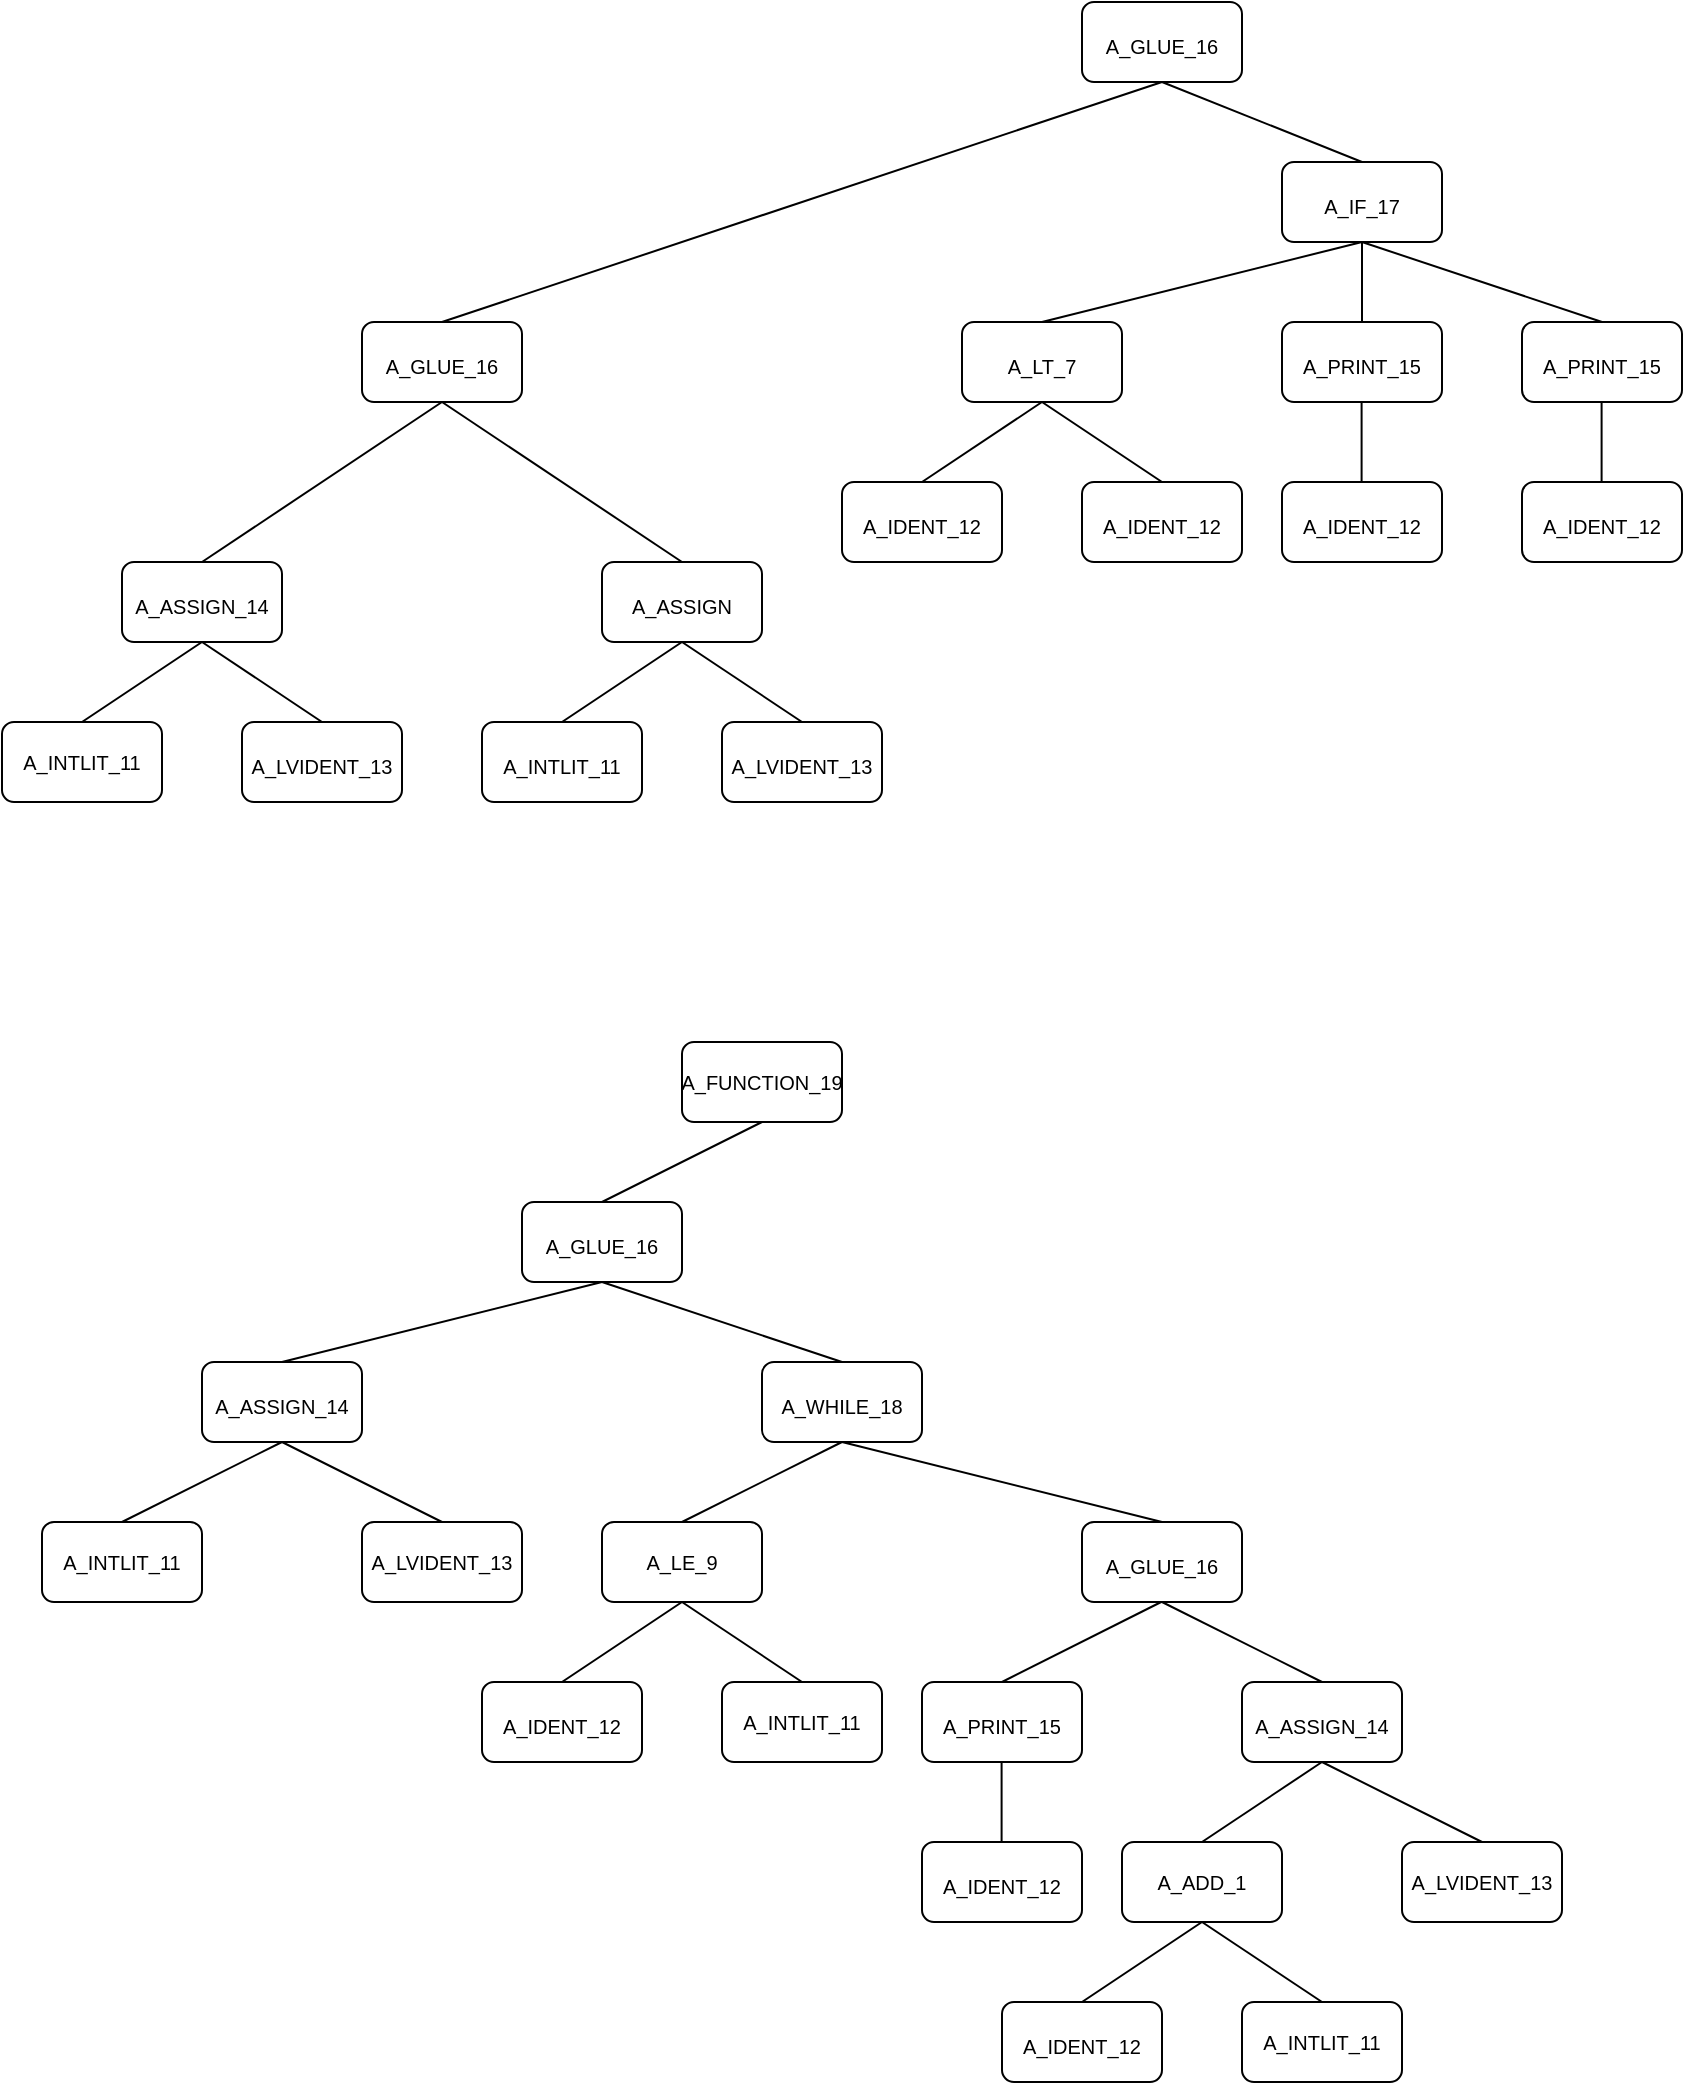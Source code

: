 <mxfile version="21.7.2" type="github">
  <diagram name="第 1 页" id="xP9abSUtIkvkSNLEg5dz">
    <mxGraphModel dx="-1680" dy="-53" grid="1" gridSize="10" guides="1" tooltips="1" connect="1" arrows="1" fold="1" page="0" pageScale="1" pageWidth="827" pageHeight="1169" math="0" shadow="0">
      <root>
        <mxCell id="0" />
        <mxCell id="1" parent="0" />
        <mxCell id="8e8UL9VZ8Oz_HZpOVkfp-1" value="A_INTLIT_11" style="rounded=1;whiteSpace=wrap;html=1;fontSize=10;align=center;verticalAlign=middle;" parent="1" vertex="1">
          <mxGeometry x="2740" y="1040" width="80" height="40" as="geometry" />
        </mxCell>
        <mxCell id="8e8UL9VZ8Oz_HZpOVkfp-2" value="&lt;font style=&quot;font-size: 10px;&quot;&gt;A_LVIDENT_13&lt;/font&gt;" style="rounded=1;whiteSpace=wrap;html=1;fontSize=16;align=center;" parent="1" vertex="1">
          <mxGeometry x="2860" y="1040" width="80" height="40" as="geometry" />
        </mxCell>
        <mxCell id="8e8UL9VZ8Oz_HZpOVkfp-3" value="&lt;font style=&quot;font-size: 10px;&quot;&gt;A_ASSIGN_14&lt;/font&gt;" style="rounded=1;whiteSpace=wrap;html=1;fontSize=16;" parent="1" vertex="1">
          <mxGeometry x="2800" y="960" width="80" height="40" as="geometry" />
        </mxCell>
        <mxCell id="8e8UL9VZ8Oz_HZpOVkfp-4" value="" style="endArrow=none;html=1;rounded=1;fontSize=12;startSize=8;endSize=8;edgeStyle=none;curved=1;entryX=0.5;entryY=0;entryDx=0;entryDy=0;exitX=0.5;exitY=1;exitDx=0;exitDy=0;" parent="1" source="8e8UL9VZ8Oz_HZpOVkfp-3" target="8e8UL9VZ8Oz_HZpOVkfp-2" edge="1">
          <mxGeometry width="50" height="50" relative="1" as="geometry">
            <mxPoint x="2870" y="1070" as="sourcePoint" />
            <mxPoint x="2950" y="1030" as="targetPoint" />
          </mxGeometry>
        </mxCell>
        <mxCell id="8e8UL9VZ8Oz_HZpOVkfp-5" value="" style="endArrow=none;html=1;rounded=1;fontSize=12;startSize=8;endSize=8;edgeStyle=none;curved=1;entryX=0.5;entryY=1;entryDx=0;entryDy=0;" parent="1" target="8e8UL9VZ8Oz_HZpOVkfp-9" edge="1">
          <mxGeometry width="50" height="50" relative="1" as="geometry">
            <mxPoint x="2840.0" y="960" as="sourcePoint" />
            <mxPoint x="2960.0" y="920" as="targetPoint" />
          </mxGeometry>
        </mxCell>
        <mxCell id="8e8UL9VZ8Oz_HZpOVkfp-6" value="&lt;font style=&quot;font-size: 10px;&quot;&gt;A_INTLIT_11&lt;/font&gt;" style="rounded=1;whiteSpace=wrap;html=1;fontSize=16;" parent="1" vertex="1">
          <mxGeometry x="2980" y="1040" width="80" height="40" as="geometry" />
        </mxCell>
        <mxCell id="8e8UL9VZ8Oz_HZpOVkfp-7" value="" style="endArrow=none;html=1;rounded=1;fontSize=12;startSize=8;endSize=8;edgeStyle=none;curved=1;entryX=0.5;entryY=0;entryDx=0;entryDy=0;" parent="1" edge="1">
          <mxGeometry width="50" height="50" relative="1" as="geometry">
            <mxPoint x="2960" y="880" as="sourcePoint" />
            <mxPoint x="3080" y="960" as="targetPoint" />
          </mxGeometry>
        </mxCell>
        <mxCell id="8e8UL9VZ8Oz_HZpOVkfp-8" value="" style="endArrow=none;html=1;rounded=1;fontSize=12;startSize=8;endSize=8;edgeStyle=none;curved=1;exitX=0.5;exitY=0;exitDx=0;exitDy=0;" parent="1" source="8e8UL9VZ8Oz_HZpOVkfp-1" edge="1">
          <mxGeometry width="50" height="50" relative="1" as="geometry">
            <mxPoint x="2850" y="1010" as="sourcePoint" />
            <mxPoint x="2840" y="1000" as="targetPoint" />
          </mxGeometry>
        </mxCell>
        <mxCell id="8e8UL9VZ8Oz_HZpOVkfp-9" value="&lt;span style=&quot;font-size: 10px;&quot;&gt;A_GLUE_16&lt;/span&gt;" style="rounded=1;whiteSpace=wrap;html=1;fontSize=16;" parent="1" vertex="1">
          <mxGeometry x="2920" y="840" width="80" height="40" as="geometry" />
        </mxCell>
        <mxCell id="8e8UL9VZ8Oz_HZpOVkfp-10" value="&lt;font style=&quot;font-size: 10px;&quot;&gt;A_ASSIGN&lt;/font&gt;" style="rounded=1;whiteSpace=wrap;html=1;fontSize=16;" parent="1" vertex="1">
          <mxGeometry x="3040" y="960" width="80" height="40" as="geometry" />
        </mxCell>
        <mxCell id="8e8UL9VZ8Oz_HZpOVkfp-11" value="" style="endArrow=none;html=1;rounded=1;fontSize=12;startSize=8;endSize=8;edgeStyle=none;curved=1;exitX=0.5;exitY=0;exitDx=0;exitDy=0;" parent="1" edge="1">
          <mxGeometry width="50" height="50" relative="1" as="geometry">
            <mxPoint x="3020" y="1040" as="sourcePoint" />
            <mxPoint x="3080" y="1000" as="targetPoint" />
          </mxGeometry>
        </mxCell>
        <mxCell id="8e8UL9VZ8Oz_HZpOVkfp-12" value="&lt;font style=&quot;font-size: 10px;&quot;&gt;A_LVIDENT_13&lt;/font&gt;" style="rounded=1;whiteSpace=wrap;html=1;fontSize=16;" parent="1" vertex="1">
          <mxGeometry x="3100" y="1040" width="80" height="40" as="geometry" />
        </mxCell>
        <mxCell id="8e8UL9VZ8Oz_HZpOVkfp-13" value="" style="endArrow=none;html=1;rounded=1;fontSize=12;startSize=8;endSize=8;edgeStyle=none;curved=1;entryX=0.5;entryY=0;entryDx=0;entryDy=0;exitX=0.5;exitY=1;exitDx=0;exitDy=0;" parent="1" edge="1">
          <mxGeometry width="50" height="50" relative="1" as="geometry">
            <mxPoint x="3080" y="1000" as="sourcePoint" />
            <mxPoint x="3140" y="1040" as="targetPoint" />
          </mxGeometry>
        </mxCell>
        <mxCell id="8e8UL9VZ8Oz_HZpOVkfp-14" value="&lt;span style=&quot;font-size: 10px;&quot;&gt;A_GLUE_16&lt;/span&gt;" style="rounded=1;whiteSpace=wrap;html=1;fontSize=16;" parent="1" vertex="1">
          <mxGeometry x="3280" y="680" width="80" height="40" as="geometry" />
        </mxCell>
        <mxCell id="8e8UL9VZ8Oz_HZpOVkfp-15" value="" style="endArrow=none;html=1;rounded=1;fontSize=12;startSize=8;endSize=8;edgeStyle=none;curved=1;entryX=0.5;entryY=1;entryDx=0;entryDy=0;exitX=0.5;exitY=0;exitDx=0;exitDy=0;" parent="1" source="8e8UL9VZ8Oz_HZpOVkfp-9" target="8e8UL9VZ8Oz_HZpOVkfp-14" edge="1">
          <mxGeometry width="50" height="50" relative="1" as="geometry">
            <mxPoint x="3140" y="840" as="sourcePoint" />
            <mxPoint x="3260.0" y="760" as="targetPoint" />
          </mxGeometry>
        </mxCell>
        <mxCell id="8e8UL9VZ8Oz_HZpOVkfp-16" value="" style="endArrow=none;html=1;rounded=1;fontSize=12;startSize=8;endSize=8;edgeStyle=none;curved=1;entryX=0.5;entryY=0;entryDx=0;entryDy=0;exitX=0.5;exitY=1;exitDx=0;exitDy=0;" parent="1" source="8e8UL9VZ8Oz_HZpOVkfp-14" target="8e8UL9VZ8Oz_HZpOVkfp-17" edge="1">
          <mxGeometry width="50" height="50" relative="1" as="geometry">
            <mxPoint x="3260.0" y="760" as="sourcePoint" />
            <mxPoint x="3400" y="780" as="targetPoint" />
          </mxGeometry>
        </mxCell>
        <mxCell id="8e8UL9VZ8Oz_HZpOVkfp-17" value="&lt;span style=&quot;font-size: 10px;&quot;&gt;A_IF_17&lt;/span&gt;" style="rounded=1;whiteSpace=wrap;html=1;fontSize=16;" parent="1" vertex="1">
          <mxGeometry x="3380" y="760" width="80" height="40" as="geometry" />
        </mxCell>
        <mxCell id="8e8UL9VZ8Oz_HZpOVkfp-18" value="&lt;span style=&quot;font-size: 10px;&quot;&gt;A_LT_7&lt;/span&gt;" style="rounded=1;whiteSpace=wrap;html=1;fontSize=16;" parent="1" vertex="1">
          <mxGeometry x="3220" y="840" width="80" height="40" as="geometry" />
        </mxCell>
        <mxCell id="8e8UL9VZ8Oz_HZpOVkfp-19" value="&lt;font style=&quot;font-size: 10px;&quot;&gt;A_PRINT_15&lt;/font&gt;" style="rounded=1;whiteSpace=wrap;html=1;fontSize=16;" parent="1" vertex="1">
          <mxGeometry x="3380" y="840" width="80" height="40" as="geometry" />
        </mxCell>
        <mxCell id="8e8UL9VZ8Oz_HZpOVkfp-20" value="" style="endArrow=none;html=1;rounded=1;fontSize=12;startSize=8;endSize=8;edgeStyle=none;curved=1;entryX=0.5;entryY=1;entryDx=0;entryDy=0;exitX=0.5;exitY=0;exitDx=0;exitDy=0;" parent="1" source="8e8UL9VZ8Oz_HZpOVkfp-18" edge="1">
          <mxGeometry width="50" height="50" relative="1" as="geometry">
            <mxPoint x="3300" y="880" as="sourcePoint" />
            <mxPoint x="3420.0" y="800" as="targetPoint" />
          </mxGeometry>
        </mxCell>
        <mxCell id="8e8UL9VZ8Oz_HZpOVkfp-21" value="" style="endArrow=none;html=1;rounded=1;fontSize=12;startSize=8;endSize=8;edgeStyle=none;curved=1;exitX=0.5;exitY=0;exitDx=0;exitDy=0;" parent="1" source="8e8UL9VZ8Oz_HZpOVkfp-19" edge="1">
          <mxGeometry width="50" height="50" relative="1" as="geometry">
            <mxPoint x="3370" y="900" as="sourcePoint" />
            <mxPoint x="3420" y="800" as="targetPoint" />
          </mxGeometry>
        </mxCell>
        <mxCell id="8e8UL9VZ8Oz_HZpOVkfp-22" value="" style="endArrow=none;html=1;rounded=1;fontSize=12;startSize=8;endSize=8;edgeStyle=none;curved=1;entryX=0.5;entryY=1;entryDx=0;entryDy=0;exitX=0.5;exitY=0;exitDx=0;exitDy=0;" parent="1" source="8e8UL9VZ8Oz_HZpOVkfp-25" target="8e8UL9VZ8Oz_HZpOVkfp-17" edge="1">
          <mxGeometry width="50" height="50" relative="1" as="geometry">
            <mxPoint x="3520" y="840" as="sourcePoint" />
            <mxPoint x="3490.0" y="830" as="targetPoint" />
          </mxGeometry>
        </mxCell>
        <mxCell id="8e8UL9VZ8Oz_HZpOVkfp-23" value="&lt;font style=&quot;font-size: 10px;&quot;&gt;A_IDENT_12&lt;/font&gt;" style="rounded=1;whiteSpace=wrap;html=1;fontSize=16;" parent="1" vertex="1">
          <mxGeometry x="3380" y="920" width="80" height="40" as="geometry" />
        </mxCell>
        <mxCell id="8e8UL9VZ8Oz_HZpOVkfp-24" value="" style="endArrow=none;html=1;rounded=1;fontSize=12;startSize=8;endSize=8;edgeStyle=none;curved=1;" parent="1" edge="1">
          <mxGeometry width="50" height="50" relative="1" as="geometry">
            <mxPoint x="3419.8" y="920" as="sourcePoint" />
            <mxPoint x="3419.8" y="880" as="targetPoint" />
          </mxGeometry>
        </mxCell>
        <mxCell id="8e8UL9VZ8Oz_HZpOVkfp-25" value="&lt;font style=&quot;font-size: 10px;&quot;&gt;A_PRINT_15&lt;/font&gt;" style="rounded=1;whiteSpace=wrap;html=1;fontSize=16;" parent="1" vertex="1">
          <mxGeometry x="3500" y="840" width="80" height="40" as="geometry" />
        </mxCell>
        <mxCell id="8e8UL9VZ8Oz_HZpOVkfp-26" value="" style="endArrow=none;html=1;rounded=1;fontSize=12;startSize=8;endSize=8;edgeStyle=none;curved=1;" parent="1" edge="1">
          <mxGeometry width="50" height="50" relative="1" as="geometry">
            <mxPoint x="3539.8" y="920" as="sourcePoint" />
            <mxPoint x="3539.8" y="880" as="targetPoint" />
          </mxGeometry>
        </mxCell>
        <mxCell id="8e8UL9VZ8Oz_HZpOVkfp-27" value="&lt;font style=&quot;font-size: 10px;&quot;&gt;A_IDENT_12&lt;/font&gt;" style="rounded=1;whiteSpace=wrap;html=1;fontSize=16;" parent="1" vertex="1">
          <mxGeometry x="3500" y="920" width="80" height="40" as="geometry" />
        </mxCell>
        <mxCell id="8e8UL9VZ8Oz_HZpOVkfp-28" value="&lt;font style=&quot;font-size: 10px;&quot;&gt;A_IDENT_12&lt;/font&gt;" style="rounded=1;whiteSpace=wrap;html=1;fontSize=16;" parent="1" vertex="1">
          <mxGeometry x="3160" y="920" width="80" height="40" as="geometry" />
        </mxCell>
        <mxCell id="8e8UL9VZ8Oz_HZpOVkfp-29" value="&lt;font style=&quot;font-size: 10px;&quot;&gt;A_IDENT_12&lt;/font&gt;" style="rounded=1;whiteSpace=wrap;html=1;fontSize=16;" parent="1" vertex="1">
          <mxGeometry x="3280" y="920" width="80" height="40" as="geometry" />
        </mxCell>
        <mxCell id="8e8UL9VZ8Oz_HZpOVkfp-30" value="" style="endArrow=none;html=1;rounded=1;fontSize=12;startSize=8;endSize=8;edgeStyle=none;curved=1;exitX=0.5;exitY=0;exitDx=0;exitDy=0;" parent="1" edge="1">
          <mxGeometry width="50" height="50" relative="1" as="geometry">
            <mxPoint x="3200" y="920" as="sourcePoint" />
            <mxPoint x="3260" y="880" as="targetPoint" />
          </mxGeometry>
        </mxCell>
        <mxCell id="8e8UL9VZ8Oz_HZpOVkfp-31" value="" style="endArrow=none;html=1;rounded=1;fontSize=12;startSize=8;endSize=8;edgeStyle=none;curved=1;entryX=0.5;entryY=0;entryDx=0;entryDy=0;exitX=0.5;exitY=1;exitDx=0;exitDy=0;" parent="1" edge="1">
          <mxGeometry width="50" height="50" relative="1" as="geometry">
            <mxPoint x="3260" y="880" as="sourcePoint" />
            <mxPoint x="3320" y="920" as="targetPoint" />
          </mxGeometry>
        </mxCell>
        <mxCell id="7Tu9tpQCHQwxb--6SUWx-1" value="A_FUNCTION_19" style="rounded=1;whiteSpace=wrap;html=1;fontSize=10;align=center;verticalAlign=middle;" vertex="1" parent="1">
          <mxGeometry x="3080" y="1200" width="80" height="40" as="geometry" />
        </mxCell>
        <mxCell id="7Tu9tpQCHQwxb--6SUWx-3" value="" style="endArrow=none;html=1;rounded=1;fontSize=12;startSize=8;endSize=8;edgeStyle=none;curved=1;exitX=0.5;exitY=0;exitDx=0;exitDy=0;" edge="1" parent="1">
          <mxGeometry width="50" height="50" relative="1" as="geometry">
            <mxPoint x="3040" y="1280" as="sourcePoint" />
            <mxPoint x="3120" y="1240" as="targetPoint" />
          </mxGeometry>
        </mxCell>
        <mxCell id="7Tu9tpQCHQwxb--6SUWx-4" value="&lt;span style=&quot;font-size: 10px;&quot;&gt;A_GLUE_16&lt;/span&gt;" style="rounded=1;whiteSpace=wrap;html=1;fontSize=16;" vertex="1" parent="1">
          <mxGeometry x="3000" y="1280" width="80" height="40" as="geometry" />
        </mxCell>
        <mxCell id="7Tu9tpQCHQwxb--6SUWx-5" value="&lt;font style=&quot;font-size: 10px;&quot;&gt;A_ASSIGN_14&lt;/font&gt;" style="rounded=1;whiteSpace=wrap;html=1;fontSize=16;" vertex="1" parent="1">
          <mxGeometry x="2840" y="1360" width="80" height="40" as="geometry" />
        </mxCell>
        <mxCell id="7Tu9tpQCHQwxb--6SUWx-6" value="" style="endArrow=none;html=1;rounded=1;fontSize=12;startSize=8;endSize=8;edgeStyle=none;curved=1;exitX=0.5;exitY=0;exitDx=0;exitDy=0;" edge="1" parent="1" source="7Tu9tpQCHQwxb--6SUWx-5">
          <mxGeometry width="50" height="50" relative="1" as="geometry">
            <mxPoint x="2960" y="1360" as="sourcePoint" />
            <mxPoint x="3040" y="1320" as="targetPoint" />
          </mxGeometry>
        </mxCell>
        <mxCell id="7Tu9tpQCHQwxb--6SUWx-7" value="A_INTLIT_11" style="rounded=1;whiteSpace=wrap;html=1;fontSize=10;align=center;verticalAlign=middle;" vertex="1" parent="1">
          <mxGeometry x="2760" y="1440" width="80" height="40" as="geometry" />
        </mxCell>
        <mxCell id="7Tu9tpQCHQwxb--6SUWx-8" value="A_LVIDENT_13" style="rounded=1;whiteSpace=wrap;html=1;fontSize=10;align=center;verticalAlign=middle;" vertex="1" parent="1">
          <mxGeometry x="2920" y="1440" width="80" height="40" as="geometry" />
        </mxCell>
        <mxCell id="7Tu9tpQCHQwxb--6SUWx-9" value="" style="endArrow=none;html=1;rounded=1;fontSize=12;startSize=8;endSize=8;edgeStyle=none;curved=1;exitX=0.5;exitY=0;exitDx=0;exitDy=0;" edge="1" parent="1">
          <mxGeometry width="50" height="50" relative="1" as="geometry">
            <mxPoint x="2800" y="1440" as="sourcePoint" />
            <mxPoint x="2880" y="1400" as="targetPoint" />
          </mxGeometry>
        </mxCell>
        <mxCell id="7Tu9tpQCHQwxb--6SUWx-10" value="" style="endArrow=none;html=1;rounded=1;fontSize=12;startSize=8;endSize=8;edgeStyle=none;curved=1;exitX=0.5;exitY=1;exitDx=0;exitDy=0;entryX=0.5;entryY=0;entryDx=0;entryDy=0;" edge="1" parent="1" source="7Tu9tpQCHQwxb--6SUWx-5" target="7Tu9tpQCHQwxb--6SUWx-8">
          <mxGeometry width="50" height="50" relative="1" as="geometry">
            <mxPoint x="2900" y="1380" as="sourcePoint" />
            <mxPoint x="2980" y="1340" as="targetPoint" />
          </mxGeometry>
        </mxCell>
        <mxCell id="7Tu9tpQCHQwxb--6SUWx-11" value="&lt;font style=&quot;font-size: 10px;&quot;&gt;A_WHILE_18&lt;/font&gt;" style="rounded=1;whiteSpace=wrap;html=1;fontSize=16;" vertex="1" parent="1">
          <mxGeometry x="3120" y="1360" width="80" height="40" as="geometry" />
        </mxCell>
        <mxCell id="7Tu9tpQCHQwxb--6SUWx-13" value="" style="endArrow=none;html=1;rounded=1;fontSize=12;startSize=8;endSize=8;edgeStyle=none;curved=1;exitX=0.5;exitY=1;exitDx=0;exitDy=0;entryX=0.5;entryY=0;entryDx=0;entryDy=0;" edge="1" parent="1" source="7Tu9tpQCHQwxb--6SUWx-4" target="7Tu9tpQCHQwxb--6SUWx-11">
          <mxGeometry width="50" height="50" relative="1" as="geometry">
            <mxPoint x="2890" y="1370" as="sourcePoint" />
            <mxPoint x="3050" y="1330" as="targetPoint" />
          </mxGeometry>
        </mxCell>
        <mxCell id="7Tu9tpQCHQwxb--6SUWx-14" value="A_LE_9" style="rounded=1;whiteSpace=wrap;html=1;fontSize=10;align=center;verticalAlign=middle;" vertex="1" parent="1">
          <mxGeometry x="3040" y="1440" width="80" height="40" as="geometry" />
        </mxCell>
        <mxCell id="7Tu9tpQCHQwxb--6SUWx-16" value="&lt;span style=&quot;font-size: 10px;&quot;&gt;A_GLUE_16&lt;/span&gt;" style="rounded=1;whiteSpace=wrap;html=1;fontSize=16;" vertex="1" parent="1">
          <mxGeometry x="3280" y="1440" width="80" height="40" as="geometry" />
        </mxCell>
        <mxCell id="7Tu9tpQCHQwxb--6SUWx-18" value="" style="endArrow=none;html=1;rounded=1;fontSize=12;startSize=8;endSize=8;edgeStyle=none;curved=1;exitX=0.5;exitY=1;exitDx=0;exitDy=0;entryX=0.5;entryY=0;entryDx=0;entryDy=0;" edge="1" parent="1" target="7Tu9tpQCHQwxb--6SUWx-16">
          <mxGeometry width="50" height="50" relative="1" as="geometry">
            <mxPoint x="3160" y="1400" as="sourcePoint" />
            <mxPoint x="3280" y="1440" as="targetPoint" />
          </mxGeometry>
        </mxCell>
        <mxCell id="7Tu9tpQCHQwxb--6SUWx-19" value="" style="endArrow=none;html=1;rounded=1;fontSize=12;startSize=8;endSize=8;edgeStyle=none;curved=1;exitX=0.5;exitY=0;exitDx=0;exitDy=0;" edge="1" parent="1" source="7Tu9tpQCHQwxb--6SUWx-14">
          <mxGeometry width="50" height="50" relative="1" as="geometry">
            <mxPoint x="3000" y="1440" as="sourcePoint" />
            <mxPoint x="3160" y="1400" as="targetPoint" />
          </mxGeometry>
        </mxCell>
        <mxCell id="7Tu9tpQCHQwxb--6SUWx-20" value="A_INTLIT_11" style="rounded=1;whiteSpace=wrap;html=1;fontSize=10;align=center;verticalAlign=middle;" vertex="1" parent="1">
          <mxGeometry x="3100" y="1520" width="80" height="40" as="geometry" />
        </mxCell>
        <mxCell id="7Tu9tpQCHQwxb--6SUWx-22" value="&lt;font style=&quot;font-size: 10px;&quot;&gt;A_IDENT_12&lt;/font&gt;" style="rounded=1;whiteSpace=wrap;html=1;fontSize=16;" vertex="1" parent="1">
          <mxGeometry x="2980" y="1520" width="80" height="40" as="geometry" />
        </mxCell>
        <mxCell id="7Tu9tpQCHQwxb--6SUWx-23" value="" style="endArrow=none;html=1;rounded=1;fontSize=12;startSize=8;endSize=8;edgeStyle=none;curved=1;exitX=0.5;exitY=0;exitDx=0;exitDy=0;" edge="1" parent="1" source="7Tu9tpQCHQwxb--6SUWx-22">
          <mxGeometry width="50" height="50" relative="1" as="geometry">
            <mxPoint x="3000" y="1520" as="sourcePoint" />
            <mxPoint x="3080" y="1480" as="targetPoint" />
          </mxGeometry>
        </mxCell>
        <mxCell id="7Tu9tpQCHQwxb--6SUWx-24" value="" style="endArrow=none;html=1;rounded=1;fontSize=12;startSize=8;endSize=8;edgeStyle=none;curved=1;exitX=0.5;exitY=1;exitDx=0;exitDy=0;entryX=0.5;entryY=0;entryDx=0;entryDy=0;" edge="1" parent="1" source="7Tu9tpQCHQwxb--6SUWx-14" target="7Tu9tpQCHQwxb--6SUWx-20">
          <mxGeometry width="50" height="50" relative="1" as="geometry">
            <mxPoint x="3100" y="1460" as="sourcePoint" />
            <mxPoint x="3180" y="1420" as="targetPoint" />
          </mxGeometry>
        </mxCell>
        <mxCell id="7Tu9tpQCHQwxb--6SUWx-26" value="&lt;font style=&quot;font-size: 10px;&quot;&gt;A_PRINT_15&lt;/font&gt;" style="rounded=1;whiteSpace=wrap;html=1;fontSize=16;" vertex="1" parent="1">
          <mxGeometry x="3200" y="1520" width="80" height="40" as="geometry" />
        </mxCell>
        <mxCell id="7Tu9tpQCHQwxb--6SUWx-27" value="&lt;font style=&quot;font-size: 10px;&quot;&gt;A_IDENT_12&lt;/font&gt;" style="rounded=1;whiteSpace=wrap;html=1;fontSize=16;" vertex="1" parent="1">
          <mxGeometry x="3200" y="1600" width="80" height="40" as="geometry" />
        </mxCell>
        <mxCell id="7Tu9tpQCHQwxb--6SUWx-28" value="" style="endArrow=none;html=1;rounded=1;fontSize=12;startSize=8;endSize=8;edgeStyle=none;curved=1;" edge="1" parent="1">
          <mxGeometry width="50" height="50" relative="1" as="geometry">
            <mxPoint x="3239.8" y="1600" as="sourcePoint" />
            <mxPoint x="3239.8" y="1560" as="targetPoint" />
          </mxGeometry>
        </mxCell>
        <mxCell id="7Tu9tpQCHQwxb--6SUWx-29" value="" style="endArrow=none;html=1;rounded=1;fontSize=12;startSize=8;endSize=8;edgeStyle=none;curved=1;exitX=0.5;exitY=0;exitDx=0;exitDy=0;" edge="1" parent="1" source="7Tu9tpQCHQwxb--6SUWx-26">
          <mxGeometry width="50" height="50" relative="1" as="geometry">
            <mxPoint x="3319.58" y="1520" as="sourcePoint" />
            <mxPoint x="3319.58" y="1480" as="targetPoint" />
          </mxGeometry>
        </mxCell>
        <mxCell id="7Tu9tpQCHQwxb--6SUWx-30" value="&lt;font style=&quot;font-size: 10px;&quot;&gt;A_ASSIGN_14&lt;/font&gt;" style="rounded=1;whiteSpace=wrap;html=1;fontSize=16;" vertex="1" parent="1">
          <mxGeometry x="3360" y="1520" width="80" height="40" as="geometry" />
        </mxCell>
        <mxCell id="7Tu9tpQCHQwxb--6SUWx-31" value="A_ADD_1" style="rounded=1;whiteSpace=wrap;html=1;fontSize=10;align=center;verticalAlign=middle;" vertex="1" parent="1">
          <mxGeometry x="3300" y="1600" width="80" height="40" as="geometry" />
        </mxCell>
        <mxCell id="7Tu9tpQCHQwxb--6SUWx-32" value="A_LVIDENT_13" style="rounded=1;whiteSpace=wrap;html=1;fontSize=10;align=center;verticalAlign=middle;" vertex="1" parent="1">
          <mxGeometry x="3440" y="1600" width="80" height="40" as="geometry" />
        </mxCell>
        <mxCell id="7Tu9tpQCHQwxb--6SUWx-33" value="" style="endArrow=none;html=1;rounded=1;fontSize=12;startSize=8;endSize=8;edgeStyle=none;curved=1;exitX=0.5;exitY=0;exitDx=0;exitDy=0;" edge="1" parent="1" source="7Tu9tpQCHQwxb--6SUWx-31">
          <mxGeometry width="50" height="50" relative="1" as="geometry">
            <mxPoint x="3320" y="1600" as="sourcePoint" />
            <mxPoint x="3400" y="1560" as="targetPoint" />
          </mxGeometry>
        </mxCell>
        <mxCell id="7Tu9tpQCHQwxb--6SUWx-34" value="" style="endArrow=none;html=1;rounded=1;fontSize=12;startSize=8;endSize=8;edgeStyle=none;curved=1;exitX=0.5;exitY=1;exitDx=0;exitDy=0;entryX=0.5;entryY=0;entryDx=0;entryDy=0;" edge="1" parent="1" source="7Tu9tpQCHQwxb--6SUWx-30" target="7Tu9tpQCHQwxb--6SUWx-32">
          <mxGeometry width="50" height="50" relative="1" as="geometry">
            <mxPoint x="3420" y="1540" as="sourcePoint" />
            <mxPoint x="3500" y="1500" as="targetPoint" />
          </mxGeometry>
        </mxCell>
        <mxCell id="7Tu9tpQCHQwxb--6SUWx-35" value="" style="endArrow=none;html=1;rounded=1;fontSize=12;startSize=8;endSize=8;edgeStyle=none;curved=1;exitX=0.5;exitY=1;exitDx=0;exitDy=0;entryX=0.5;entryY=0;entryDx=0;entryDy=0;" edge="1" parent="1" source="7Tu9tpQCHQwxb--6SUWx-16" target="7Tu9tpQCHQwxb--6SUWx-30">
          <mxGeometry width="50" height="50" relative="1" as="geometry">
            <mxPoint x="3250" y="1530" as="sourcePoint" />
            <mxPoint x="3329.58" y="1490" as="targetPoint" />
          </mxGeometry>
        </mxCell>
        <mxCell id="7Tu9tpQCHQwxb--6SUWx-36" value="&lt;font style=&quot;font-size: 10px;&quot;&gt;A_IDENT_12&lt;/font&gt;" style="rounded=1;whiteSpace=wrap;html=1;fontSize=16;" vertex="1" parent="1">
          <mxGeometry x="3240" y="1680" width="80" height="40" as="geometry" />
        </mxCell>
        <mxCell id="7Tu9tpQCHQwxb--6SUWx-37" value="A_INTLIT_11" style="rounded=1;whiteSpace=wrap;html=1;fontSize=10;align=center;verticalAlign=middle;" vertex="1" parent="1">
          <mxGeometry x="3360" y="1680" width="80" height="40" as="geometry" />
        </mxCell>
        <mxCell id="7Tu9tpQCHQwxb--6SUWx-38" value="" style="endArrow=none;html=1;rounded=1;fontSize=12;startSize=8;endSize=8;edgeStyle=none;curved=1;entryX=0.5;entryY=1;entryDx=0;entryDy=0;exitX=0.5;exitY=0;exitDx=0;exitDy=0;" edge="1" parent="1" source="7Tu9tpQCHQwxb--6SUWx-36" target="7Tu9tpQCHQwxb--6SUWx-31">
          <mxGeometry width="50" height="50" relative="1" as="geometry">
            <mxPoint x="3249.8" y="1610" as="sourcePoint" />
            <mxPoint x="3249.8" y="1570" as="targetPoint" />
          </mxGeometry>
        </mxCell>
        <mxCell id="7Tu9tpQCHQwxb--6SUWx-39" value="" style="endArrow=none;html=1;rounded=1;fontSize=12;startSize=8;endSize=8;edgeStyle=none;curved=1;entryX=0.5;entryY=1;entryDx=0;entryDy=0;exitX=0.5;exitY=0;exitDx=0;exitDy=0;" edge="1" parent="1" source="7Tu9tpQCHQwxb--6SUWx-37" target="7Tu9tpQCHQwxb--6SUWx-31">
          <mxGeometry width="50" height="50" relative="1" as="geometry">
            <mxPoint x="3259.8" y="1620" as="sourcePoint" />
            <mxPoint x="3259.8" y="1580" as="targetPoint" />
          </mxGeometry>
        </mxCell>
      </root>
    </mxGraphModel>
  </diagram>
</mxfile>
